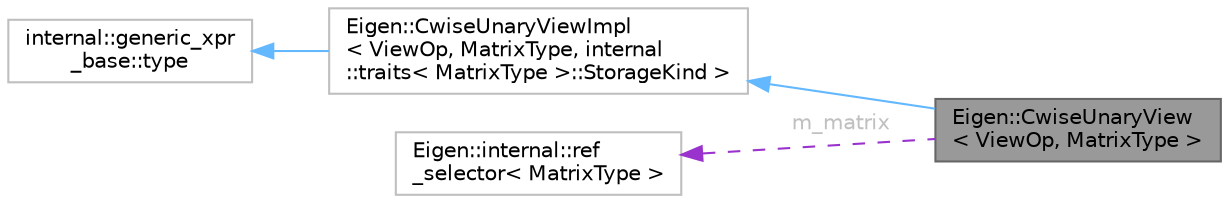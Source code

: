 digraph "Eigen::CwiseUnaryView&lt; ViewOp, MatrixType &gt;"
{
 // LATEX_PDF_SIZE
  bgcolor="transparent";
  edge [fontname=Helvetica,fontsize=10,labelfontname=Helvetica,labelfontsize=10];
  node [fontname=Helvetica,fontsize=10,shape=box,height=0.2,width=0.4];
  rankdir="LR";
  Node1 [id="Node000001",label="Eigen::CwiseUnaryView\l\< ViewOp, MatrixType \>",height=0.2,width=0.4,color="gray40", fillcolor="grey60", style="filled", fontcolor="black",tooltip="Generic lvalue expression of a coefficient-wise unary operator of a matrix or a vector."];
  Node2 -> Node1 [id="edge4_Node000001_Node000002",dir="back",color="steelblue1",style="solid",tooltip=" "];
  Node2 [id="Node000002",label="Eigen::CwiseUnaryViewImpl\l\< ViewOp, MatrixType, internal\l::traits\< MatrixType \>::StorageKind \>",height=0.2,width=0.4,color="grey75", fillcolor="white", style="filled",URL="$classEigen_1_1CwiseUnaryViewImpl.html",tooltip=" "];
  Node3 -> Node2 [id="edge5_Node000002_Node000003",dir="back",color="steelblue1",style="solid",tooltip=" "];
  Node3 [id="Node000003",label="internal::generic_xpr\l_base::type",height=0.2,width=0.4,color="grey75", fillcolor="white", style="filled",tooltip=" "];
  Node4 -> Node1 [id="edge6_Node000001_Node000004",dir="back",color="darkorchid3",style="dashed",tooltip=" ",label=<<TABLE CELLBORDER="0" BORDER="0"><TR><TD VALIGN="top" ALIGN="LEFT" CELLPADDING="1" CELLSPACING="0">m_matrix</TD></TR>
</TABLE>> ,fontcolor="grey" ];
  Node4 [id="Node000004",label="Eigen::internal::ref\l_selector\< MatrixType \>",height=0.2,width=0.4,color="grey75", fillcolor="white", style="filled",URL="$structEigen_1_1internal_1_1ref__selector.html",tooltip=" "];
}
